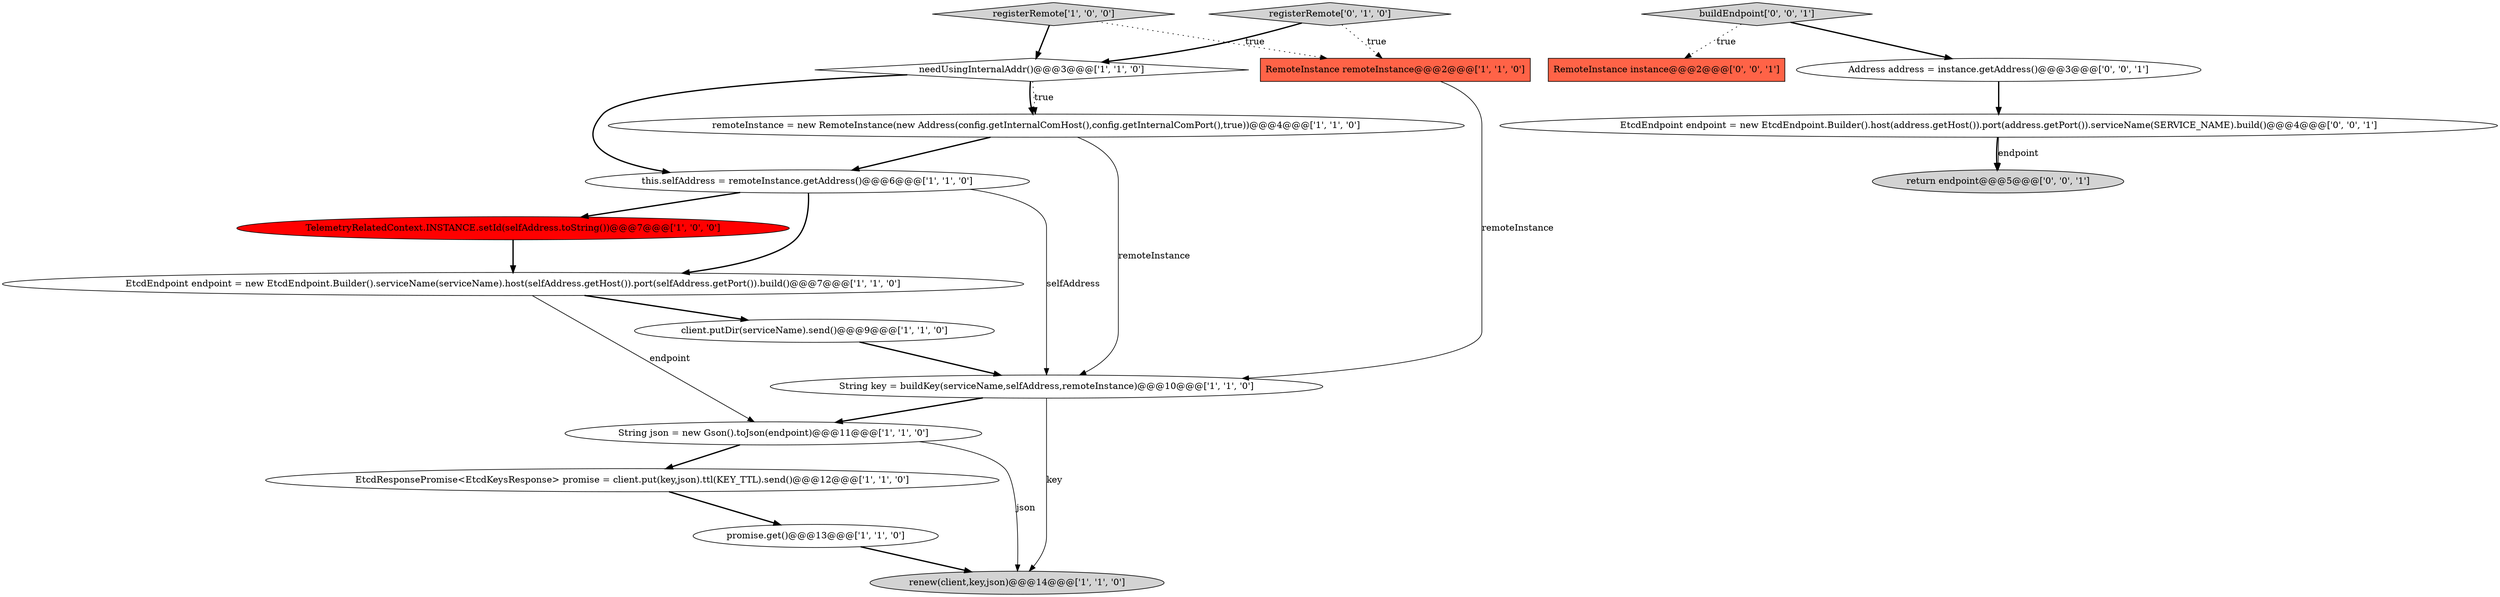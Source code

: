 digraph {
2 [style = filled, label = "String key = buildKey(serviceName,selfAddress,remoteInstance)@@@10@@@['1', '1', '0']", fillcolor = white, shape = ellipse image = "AAA0AAABBB1BBB"];
5 [style = filled, label = "promise.get()@@@13@@@['1', '1', '0']", fillcolor = white, shape = ellipse image = "AAA0AAABBB1BBB"];
8 [style = filled, label = "registerRemote['1', '0', '0']", fillcolor = lightgray, shape = diamond image = "AAA0AAABBB1BBB"];
10 [style = filled, label = "renew(client,key,json)@@@14@@@['1', '1', '0']", fillcolor = lightgray, shape = ellipse image = "AAA0AAABBB1BBB"];
0 [style = filled, label = "needUsingInternalAddr()@@@3@@@['1', '1', '0']", fillcolor = white, shape = diamond image = "AAA0AAABBB1BBB"];
7 [style = filled, label = "remoteInstance = new RemoteInstance(new Address(config.getInternalComHost(),config.getInternalComPort(),true))@@@4@@@['1', '1', '0']", fillcolor = white, shape = ellipse image = "AAA0AAABBB1BBB"];
11 [style = filled, label = "this.selfAddress = remoteInstance.getAddress()@@@6@@@['1', '1', '0']", fillcolor = white, shape = ellipse image = "AAA0AAABBB1BBB"];
15 [style = filled, label = "return endpoint@@@5@@@['0', '0', '1']", fillcolor = lightgray, shape = ellipse image = "AAA0AAABBB3BBB"];
16 [style = filled, label = "RemoteInstance instance@@@2@@@['0', '0', '1']", fillcolor = tomato, shape = box image = "AAA0AAABBB3BBB"];
4 [style = filled, label = "RemoteInstance remoteInstance@@@2@@@['1', '1', '0']", fillcolor = tomato, shape = box image = "AAA0AAABBB1BBB"];
6 [style = filled, label = "EtcdResponsePromise<EtcdKeysResponse> promise = client.put(key,json).ttl(KEY_TTL).send()@@@12@@@['1', '1', '0']", fillcolor = white, shape = ellipse image = "AAA0AAABBB1BBB"];
9 [style = filled, label = "client.putDir(serviceName).send()@@@9@@@['1', '1', '0']", fillcolor = white, shape = ellipse image = "AAA0AAABBB1BBB"];
17 [style = filled, label = "Address address = instance.getAddress()@@@3@@@['0', '0', '1']", fillcolor = white, shape = ellipse image = "AAA0AAABBB3BBB"];
3 [style = filled, label = "TelemetryRelatedContext.INSTANCE.setId(selfAddress.toString())@@@7@@@['1', '0', '0']", fillcolor = red, shape = ellipse image = "AAA1AAABBB1BBB"];
18 [style = filled, label = "EtcdEndpoint endpoint = new EtcdEndpoint.Builder().host(address.getHost()).port(address.getPort()).serviceName(SERVICE_NAME).build()@@@4@@@['0', '0', '1']", fillcolor = white, shape = ellipse image = "AAA0AAABBB3BBB"];
1 [style = filled, label = "String json = new Gson().toJson(endpoint)@@@11@@@['1', '1', '0']", fillcolor = white, shape = ellipse image = "AAA0AAABBB1BBB"];
13 [style = filled, label = "registerRemote['0', '1', '0']", fillcolor = lightgray, shape = diamond image = "AAA0AAABBB2BBB"];
14 [style = filled, label = "buildEndpoint['0', '0', '1']", fillcolor = lightgray, shape = diamond image = "AAA0AAABBB3BBB"];
12 [style = filled, label = "EtcdEndpoint endpoint = new EtcdEndpoint.Builder().serviceName(serviceName).host(selfAddress.getHost()).port(selfAddress.getPort()).build()@@@7@@@['1', '1', '0']", fillcolor = white, shape = ellipse image = "AAA0AAABBB1BBB"];
5->10 [style = bold, label=""];
2->10 [style = solid, label="key"];
7->11 [style = bold, label=""];
11->2 [style = solid, label="selfAddress"];
9->2 [style = bold, label=""];
2->1 [style = bold, label=""];
18->15 [style = bold, label=""];
4->2 [style = solid, label="remoteInstance"];
0->11 [style = bold, label=""];
14->17 [style = bold, label=""];
11->12 [style = bold, label=""];
3->12 [style = bold, label=""];
12->9 [style = bold, label=""];
8->4 [style = dotted, label="true"];
0->7 [style = bold, label=""];
8->0 [style = bold, label=""];
14->16 [style = dotted, label="true"];
12->1 [style = solid, label="endpoint"];
6->5 [style = bold, label=""];
1->6 [style = bold, label=""];
1->10 [style = solid, label="json"];
11->3 [style = bold, label=""];
13->0 [style = bold, label=""];
18->15 [style = solid, label="endpoint"];
17->18 [style = bold, label=""];
13->4 [style = dotted, label="true"];
0->7 [style = dotted, label="true"];
7->2 [style = solid, label="remoteInstance"];
}
